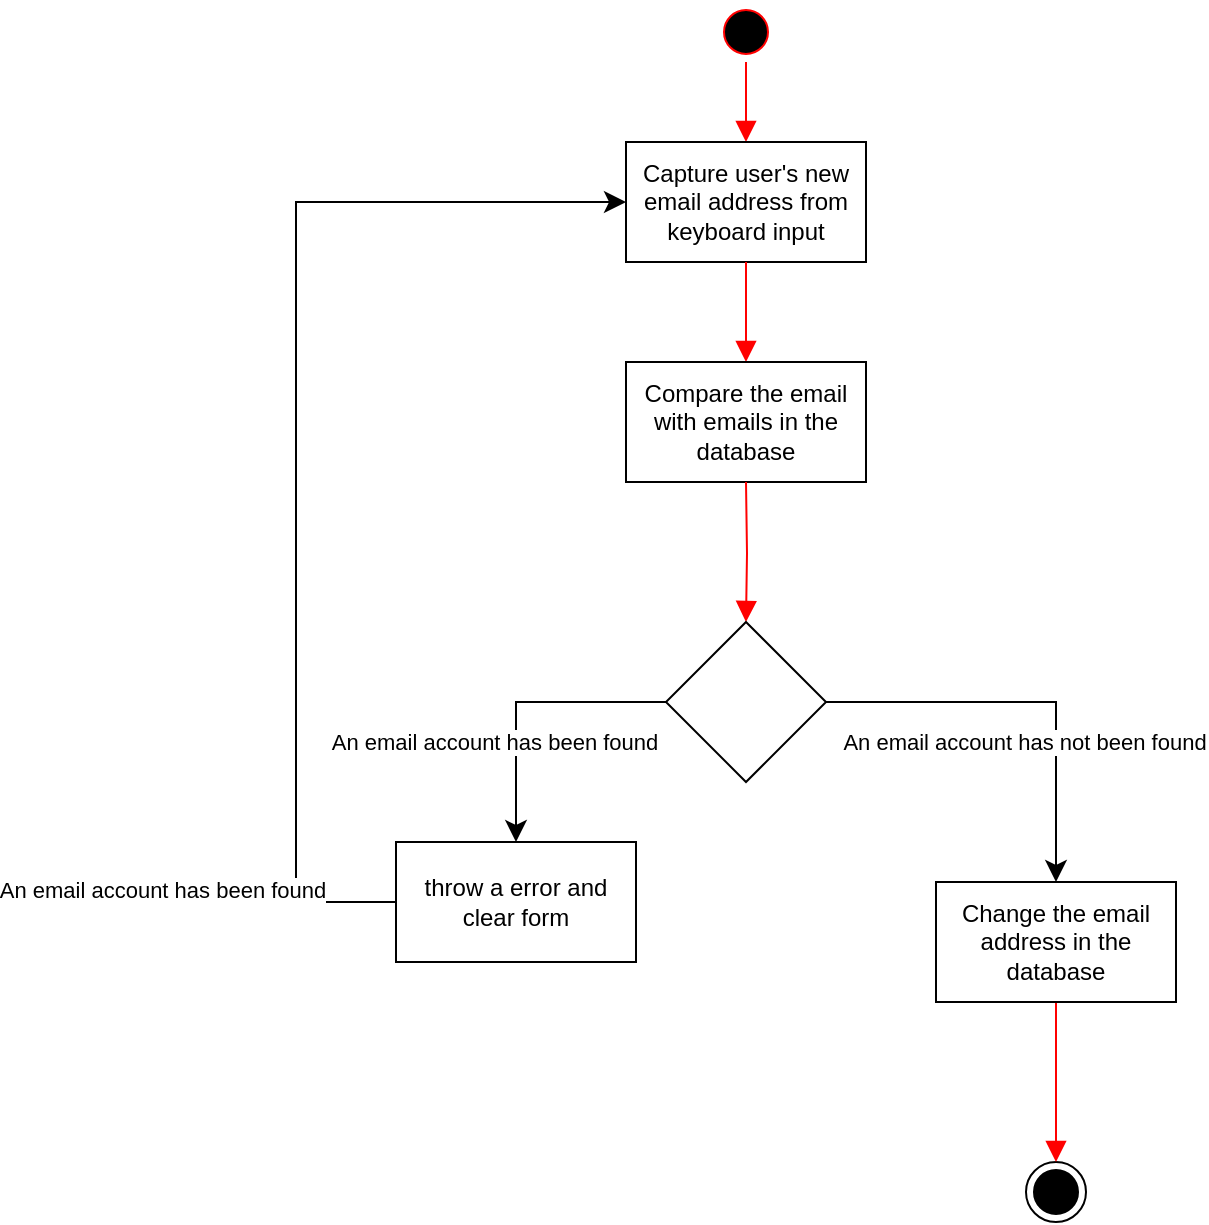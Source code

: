 <mxfile version="28.0.9">
  <diagram name="Page-1" id="yiOKuUuSApPGLSMHls8P">
    <mxGraphModel dx="1960" dy="387" grid="1" gridSize="10" guides="1" tooltips="1" connect="1" arrows="1" fold="1" page="1" pageScale="1" pageWidth="850" pageHeight="1100" math="0" shadow="0">
      <root>
        <mxCell id="0" />
        <mxCell id="1" parent="0" />
        <mxCell id="RAs32KpJlCHKYsDaDuBX-1" value="" style="ellipse;html=1;shape=startState;fillColor=light-dark(#000000,#000000);strokeColor=light-dark(#FF0000,#FFFFFF);" vertex="1" parent="1">
          <mxGeometry x="160" y="50" width="30" height="30" as="geometry" />
        </mxCell>
        <mxCell id="RAs32KpJlCHKYsDaDuBX-2" value="" style="edgeStyle=orthogonalEdgeStyle;html=1;verticalAlign=bottom;endArrow=block;endSize=8;strokeColor=light-dark(#FF0000,#000000);rounded=0;endFill=1;entryX=0.5;entryY=0;entryDx=0;entryDy=0;" edge="1" source="RAs32KpJlCHKYsDaDuBX-1" parent="1" target="RAs32KpJlCHKYsDaDuBX-3">
          <mxGeometry relative="1" as="geometry">
            <mxPoint x="175" y="150" as="targetPoint" />
          </mxGeometry>
        </mxCell>
        <mxCell id="RAs32KpJlCHKYsDaDuBX-3" value="Capture user&#39;s new email address from keyboard input" style="rounded=0;whiteSpace=wrap;html=1;" vertex="1" parent="1">
          <mxGeometry x="115" y="120" width="120" height="60" as="geometry" />
        </mxCell>
        <mxCell id="RAs32KpJlCHKYsDaDuBX-4" value="" style="edgeStyle=orthogonalEdgeStyle;html=1;verticalAlign=bottom;endArrow=block;endSize=8;strokeColor=light-dark(#FF0000,#000000);rounded=0;endFill=1;entryX=0.5;entryY=0;entryDx=0;entryDy=0;exitX=0.5;exitY=1;exitDx=0;exitDy=0;" edge="1" parent="1" target="RAs32KpJlCHKYsDaDuBX-5" source="RAs32KpJlCHKYsDaDuBX-3">
          <mxGeometry relative="1" as="geometry">
            <mxPoint x="175" y="260" as="targetPoint" />
            <mxPoint x="175" y="190" as="sourcePoint" />
          </mxGeometry>
        </mxCell>
        <mxCell id="RAs32KpJlCHKYsDaDuBX-5" value="Compare the email with emails in the database" style="rounded=0;whiteSpace=wrap;html=1;" vertex="1" parent="1">
          <mxGeometry x="115" y="230" width="120" height="60" as="geometry" />
        </mxCell>
        <mxCell id="RAs32KpJlCHKYsDaDuBX-62" value="" style="ellipse;html=1;shape=endState;fillColor=#000000;strokeColor=light-dark(#000000,#000000);" vertex="1" parent="1">
          <mxGeometry x="315" y="630" width="30" height="30" as="geometry" />
        </mxCell>
        <mxCell id="RAs32KpJlCHKYsDaDuBX-75" value="" style="edgeStyle=orthogonalEdgeStyle;html=1;verticalAlign=bottom;endArrow=block;endSize=8;strokeColor=light-dark(#FF0000,#000000);rounded=0;endFill=1;entryX=0.5;entryY=0;entryDx=0;entryDy=0;exitX=0.5;exitY=1;exitDx=0;exitDy=0;" edge="1" parent="1" source="RAs32KpJlCHKYsDaDuBX-96" target="RAs32KpJlCHKYsDaDuBX-62">
          <mxGeometry relative="1" as="geometry">
            <mxPoint x="329.5" y="630" as="targetPoint" />
            <mxPoint x="330" y="560" as="sourcePoint" />
          </mxGeometry>
        </mxCell>
        <mxCell id="RAs32KpJlCHKYsDaDuBX-85" value="" style="edgeStyle=orthogonalEdgeStyle;html=1;verticalAlign=bottom;endArrow=block;endSize=8;strokeColor=light-dark(#FF0000,#000000);rounded=0;endFill=1;entryX=0.5;entryY=0;entryDx=0;entryDy=0;exitX=0.5;exitY=1;exitDx=0;exitDy=0;" edge="1" parent="1" target="RAs32KpJlCHKYsDaDuBX-86">
          <mxGeometry relative="1" as="geometry">
            <mxPoint x="175" y="350" as="targetPoint" />
            <mxPoint x="175" y="290" as="sourcePoint" />
          </mxGeometry>
        </mxCell>
        <mxCell id="RAs32KpJlCHKYsDaDuBX-86" value="" style="rhombus;whiteSpace=wrap;html=1;" vertex="1" parent="1">
          <mxGeometry x="135" y="360" width="80" height="80" as="geometry" />
        </mxCell>
        <mxCell id="RAs32KpJlCHKYsDaDuBX-87" value="" style="edgeStyle=segmentEdgeStyle;endArrow=classic;html=1;curved=0;rounded=0;endSize=8;startSize=8;exitX=0;exitY=0.5;exitDx=0;exitDy=0;strokeColor=light-dark(#000000,#000000);entryX=0.5;entryY=0;entryDx=0;entryDy=0;" edge="1" parent="1" source="RAs32KpJlCHKYsDaDuBX-86" target="RAs32KpJlCHKYsDaDuBX-89">
          <mxGeometry width="50" height="50" relative="1" as="geometry">
            <mxPoint x="120" y="400" as="sourcePoint" />
            <mxPoint x="60" y="460" as="targetPoint" />
          </mxGeometry>
        </mxCell>
        <mxCell id="RAs32KpJlCHKYsDaDuBX-88" value="An email account has been found" style="edgeLabel;html=1;align=center;verticalAlign=middle;resizable=0;points=[];" vertex="1" connectable="0" parent="RAs32KpJlCHKYsDaDuBX-87">
          <mxGeometry x="-0.729" relative="1" as="geometry">
            <mxPoint x="-67" y="20" as="offset" />
          </mxGeometry>
        </mxCell>
        <mxCell id="RAs32KpJlCHKYsDaDuBX-89" value="throw a error and clear form" style="rounded=0;whiteSpace=wrap;html=1;" vertex="1" parent="1">
          <mxGeometry y="470" width="120" height="60" as="geometry" />
        </mxCell>
        <mxCell id="RAs32KpJlCHKYsDaDuBX-90" value="" style="edgeStyle=segmentEdgeStyle;endArrow=classic;html=1;curved=0;rounded=0;endSize=8;startSize=8;exitX=0;exitY=0.5;exitDx=0;exitDy=0;strokeColor=light-dark(#000000,#000000);entryX=0;entryY=0.5;entryDx=0;entryDy=0;" edge="1" parent="1" source="RAs32KpJlCHKYsDaDuBX-89" target="RAs32KpJlCHKYsDaDuBX-3">
          <mxGeometry width="50" height="50" relative="1" as="geometry">
            <mxPoint x="15" y="380" as="sourcePoint" />
            <mxPoint x="-60" y="450" as="targetPoint" />
            <Array as="points">
              <mxPoint x="-50" y="500" />
              <mxPoint x="-50" y="150" />
            </Array>
          </mxGeometry>
        </mxCell>
        <mxCell id="RAs32KpJlCHKYsDaDuBX-91" value="An email account has been found" style="edgeLabel;html=1;align=center;verticalAlign=middle;resizable=0;points=[];" vertex="1" connectable="0" parent="RAs32KpJlCHKYsDaDuBX-90">
          <mxGeometry x="-0.729" relative="1" as="geometry">
            <mxPoint x="-67" y="20" as="offset" />
          </mxGeometry>
        </mxCell>
        <mxCell id="RAs32KpJlCHKYsDaDuBX-94" value="" style="edgeStyle=segmentEdgeStyle;endArrow=classic;html=1;curved=0;rounded=0;endSize=8;startSize=8;exitX=1;exitY=0.5;exitDx=0;exitDy=0;strokeColor=light-dark(#000000,#000000);entryX=0.5;entryY=0;entryDx=0;entryDy=0;" edge="1" parent="1" source="RAs32KpJlCHKYsDaDuBX-86" target="RAs32KpJlCHKYsDaDuBX-96">
          <mxGeometry width="50" height="50" relative="1" as="geometry">
            <mxPoint x="405" y="540" as="sourcePoint" />
            <mxPoint x="330" y="480" as="targetPoint" />
          </mxGeometry>
        </mxCell>
        <mxCell id="RAs32KpJlCHKYsDaDuBX-95" value="An email account has not been found" style="edgeLabel;html=1;align=center;verticalAlign=middle;resizable=0;points=[];" vertex="1" connectable="0" parent="RAs32KpJlCHKYsDaDuBX-94">
          <mxGeometry x="-0.729" relative="1" as="geometry">
            <mxPoint x="71" y="20" as="offset" />
          </mxGeometry>
        </mxCell>
        <mxCell id="RAs32KpJlCHKYsDaDuBX-96" value="Change the email address in the database" style="rounded=0;whiteSpace=wrap;html=1;" vertex="1" parent="1">
          <mxGeometry x="270" y="490" width="120" height="60" as="geometry" />
        </mxCell>
      </root>
    </mxGraphModel>
  </diagram>
</mxfile>
